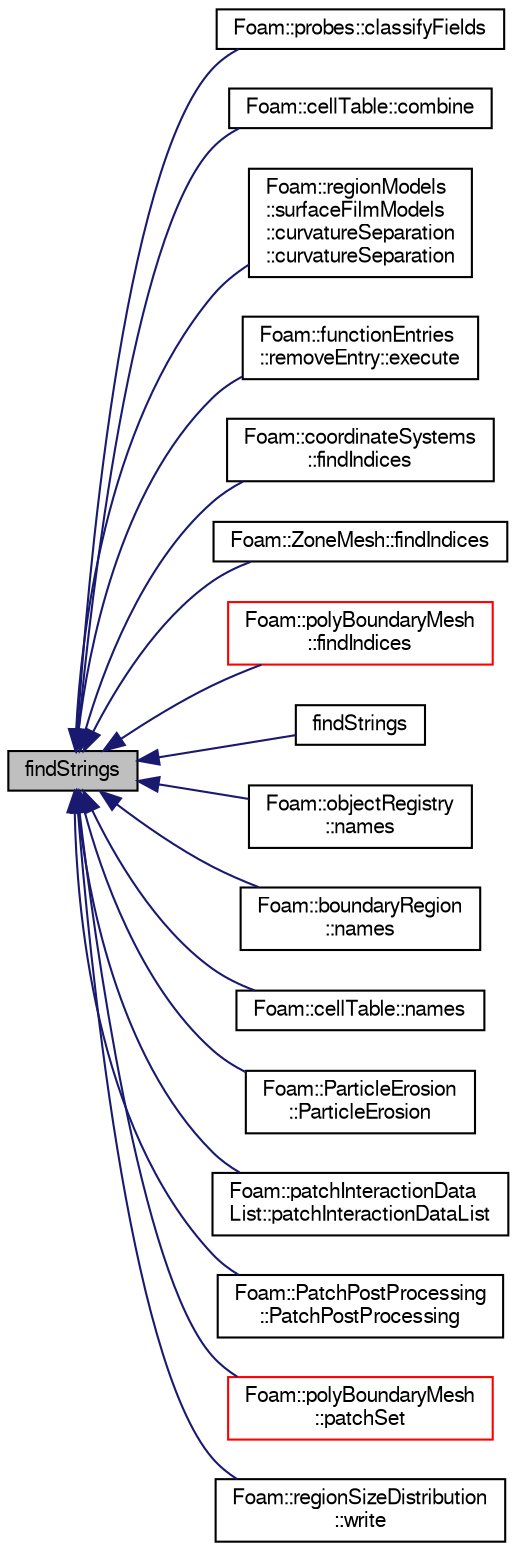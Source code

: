 digraph "findStrings"
{
  bgcolor="transparent";
  edge [fontname="FreeSans",fontsize="10",labelfontname="FreeSans",labelfontsize="10"];
  node [fontname="FreeSans",fontsize="10",shape=record];
  rankdir="LR";
  Node1 [label="findStrings",height=0.2,width=0.4,color="black", fillcolor="grey75", style="filled" fontcolor="black"];
  Node1 -> Node2 [dir="back",color="midnightblue",fontsize="10",style="solid",fontname="FreeSans"];
  Node2 [label="Foam::probes::classifyFields",height=0.2,width=0.4,color="black",URL="$a01918.html#a4923f8e22bf9fec1b5adc07ac7356639",tooltip="Classify field types, returns the number of fields. "];
  Node1 -> Node3 [dir="back",color="midnightblue",fontsize="10",style="solid",fontname="FreeSans"];
  Node3 [label="Foam::cellTable::combine",height=0.2,width=0.4,color="black",URL="$a00225.html#a8f772dc348dc8f16911640a1c4157cb2",tooltip="Combine tableIds together. "];
  Node1 -> Node4 [dir="back",color="midnightblue",fontsize="10",style="solid",fontname="FreeSans"];
  Node4 [label="Foam::regionModels\l::surfaceFilmModels\l::curvatureSeparation\l::curvatureSeparation",height=0.2,width=0.4,color="black",URL="$a00425.html#a9222f6abd6732386986265a43f56ea30",tooltip="Construct from surface film model. "];
  Node1 -> Node5 [dir="back",color="midnightblue",fontsize="10",style="solid",fontname="FreeSans"];
  Node5 [label="Foam::functionEntries\l::removeEntry::execute",height=0.2,width=0.4,color="black",URL="$a02095.html#a0aa3070c44783d911c1f7924042f1cea",tooltip="Execute the functionEntry in a sub-dict context. "];
  Node1 -> Node6 [dir="back",color="midnightblue",fontsize="10",style="solid",fontname="FreeSans"];
  Node6 [label="Foam::coordinateSystems\l::findIndices",height=0.2,width=0.4,color="black",URL="$a00388.html#ad6cd559ba020fd76822ec94d424c4fbc",tooltip="Find and return indices for all matches. "];
  Node1 -> Node7 [dir="back",color="midnightblue",fontsize="10",style="solid",fontname="FreeSans"];
  Node7 [label="Foam::ZoneMesh::findIndices",height=0.2,width=0.4,color="black",URL="$a02823.html#a891eb41da511a9d00aa32946f42b2d0c",tooltip="Return zone indices for all matches. "];
  Node1 -> Node8 [dir="back",color="midnightblue",fontsize="10",style="solid",fontname="FreeSans"];
  Node8 [label="Foam::polyBoundaryMesh\l::findIndices",height=0.2,width=0.4,color="red",URL="$a01855.html#afa87df6a948b1b74671621c1154ae9c9",tooltip="Return patch indices for all matches. Optionally matches patchGroups. "];
  Node1 -> Node9 [dir="back",color="midnightblue",fontsize="10",style="solid",fontname="FreeSans"];
  Node9 [label="findStrings",height=0.2,width=0.4,color="black",URL="$a10237.html#a65de854ea98df938321c04c1b4326801",tooltip="Return list indices for strings matching the regular expression. "];
  Node1 -> Node10 [dir="back",color="midnightblue",fontsize="10",style="solid",fontname="FreeSans"];
  Node10 [label="Foam::objectRegistry\l::names",height=0.2,width=0.4,color="black",URL="$a01640.html#a6d741a0679ef08c796223a411febed1f"];
  Node1 -> Node11 [dir="back",color="midnightblue",fontsize="10",style="solid",fontname="FreeSans"];
  Node11 [label="Foam::boundaryRegion\l::names",height=0.2,width=0.4,color="black",URL="$a00144.html#a307b10ebd05fc235ee4fc80986348ffb",tooltip="Return a Map of (id =&gt; names) selected by patterns. "];
  Node1 -> Node12 [dir="back",color="midnightblue",fontsize="10",style="solid",fontname="FreeSans"];
  Node12 [label="Foam::cellTable::names",height=0.2,width=0.4,color="black",URL="$a00225.html#a307b10ebd05fc235ee4fc80986348ffb",tooltip="Return a Map of (id =&gt; names) selected by patterns. "];
  Node1 -> Node13 [dir="back",color="midnightblue",fontsize="10",style="solid",fontname="FreeSans"];
  Node13 [label="Foam::ParticleErosion\l::ParticleErosion",height=0.2,width=0.4,color="black",URL="$a01727.html#af862d1f9fc1c1329ac6c1c3ee1871b03",tooltip="Construct from dictionary. "];
  Node1 -> Node14 [dir="back",color="midnightblue",fontsize="10",style="solid",fontname="FreeSans"];
  Node14 [label="Foam::patchInteractionData\lList::patchInteractionDataList",height=0.2,width=0.4,color="black",URL="$a01754.html#a6ceb0b9c160f0dffd9ce6257b8521a8f",tooltip="Construct from Istream. "];
  Node1 -> Node15 [dir="back",color="midnightblue",fontsize="10",style="solid",fontname="FreeSans"];
  Node15 [label="Foam::PatchPostProcessing\l::PatchPostProcessing",height=0.2,width=0.4,color="black",URL="$a01757.html#a39d7727e0fbc503605e0e3e4ef6b79e9",tooltip="Construct from dictionary. "];
  Node1 -> Node16 [dir="back",color="midnightblue",fontsize="10",style="solid",fontname="FreeSans"];
  Node16 [label="Foam::polyBoundaryMesh\l::patchSet",height=0.2,width=0.4,color="red",URL="$a01855.html#aaab6315ef003537187584006f4c14d30",tooltip="Return the set of patch IDs corresponding to the given names. "];
  Node1 -> Node17 [dir="back",color="midnightblue",fontsize="10",style="solid",fontname="FreeSans"];
  Node17 [label="Foam::regionSizeDistribution\l::write",height=0.2,width=0.4,color="black",URL="$a02080.html#aac759501cf6c7895a70eecbef0226ae1",tooltip="Calculate the regionSizeDistribution and write. "];
}
